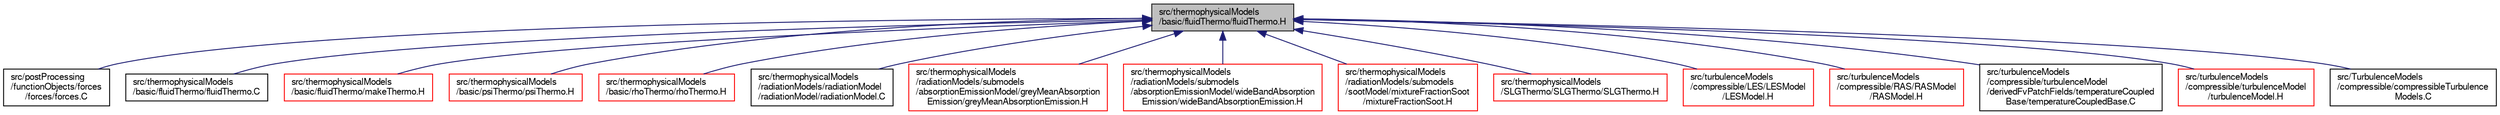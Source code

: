 digraph "src/thermophysicalModels/basic/fluidThermo/fluidThermo.H"
{
  bgcolor="transparent";
  edge [fontname="FreeSans",fontsize="10",labelfontname="FreeSans",labelfontsize="10"];
  node [fontname="FreeSans",fontsize="10",shape=record];
  Node302 [label="src/thermophysicalModels\l/basic/fluidThermo/fluidThermo.H",height=0.2,width=0.4,color="black", fillcolor="grey75", style="filled", fontcolor="black"];
  Node302 -> Node303 [dir="back",color="midnightblue",fontsize="10",style="solid",fontname="FreeSans"];
  Node303 [label="src/postProcessing\l/functionObjects/forces\l/forces/forces.C",height=0.2,width=0.4,color="black",URL="$a13508.html"];
  Node302 -> Node304 [dir="back",color="midnightblue",fontsize="10",style="solid",fontname="FreeSans"];
  Node304 [label="src/thermophysicalModels\l/basic/fluidThermo/fluidThermo.C",height=0.2,width=0.4,color="black",URL="$a15425.html"];
  Node302 -> Node305 [dir="back",color="midnightblue",fontsize="10",style="solid",fontname="FreeSans"];
  Node305 [label="src/thermophysicalModels\l/basic/fluidThermo/makeThermo.H",height=0.2,width=0.4,color="red",URL="$a15431.html",tooltip="Macros for creating basic fluid thermo packages. "];
  Node302 -> Node308 [dir="back",color="midnightblue",fontsize="10",style="solid",fontname="FreeSans"];
  Node308 [label="src/thermophysicalModels\l/basic/psiThermo/psiThermo.H",height=0.2,width=0.4,color="red",URL="$a15461.html"];
  Node302 -> Node369 [dir="back",color="midnightblue",fontsize="10",style="solid",fontname="FreeSans"];
  Node369 [label="src/thermophysicalModels\l/basic/rhoThermo/rhoThermo.H",height=0.2,width=0.4,color="red",URL="$a15476.html"];
  Node302 -> Node498 [dir="back",color="midnightblue",fontsize="10",style="solid",fontname="FreeSans"];
  Node498 [label="src/thermophysicalModels\l/radiationModels/radiationModel\l/radiationModel/radiationModel.C",height=0.2,width=0.4,color="black",URL="$a16001.html"];
  Node302 -> Node499 [dir="back",color="midnightblue",fontsize="10",style="solid",fontname="FreeSans"];
  Node499 [label="src/thermophysicalModels\l/radiationModels/submodels\l/absorptionEmissionModel/greyMeanAbsorption\lEmission/greyMeanAbsorptionEmission.H",height=0.2,width=0.4,color="red",URL="$a16043.html"];
  Node302 -> Node501 [dir="back",color="midnightblue",fontsize="10",style="solid",fontname="FreeSans"];
  Node501 [label="src/thermophysicalModels\l/radiationModels/submodels\l/absorptionEmissionModel/wideBandAbsorption\lEmission/wideBandAbsorptionEmission.H",height=0.2,width=0.4,color="red",URL="$a16061.html"];
  Node302 -> Node504 [dir="back",color="midnightblue",fontsize="10",style="solid",fontname="FreeSans"];
  Node504 [label="src/thermophysicalModels\l/radiationModels/submodels\l/sootModel/mixtureFractionSoot\l/mixtureFractionSoot.H",height=0.2,width=0.4,color="red",URL="$a16088.html"];
  Node302 -> Node507 [dir="back",color="midnightblue",fontsize="10",style="solid",fontname="FreeSans"];
  Node507 [label="src/thermophysicalModels\l/SLGThermo/SLGThermo/SLGThermo.H",height=0.2,width=0.4,color="red",URL="$a16253.html"];
  Node302 -> Node567 [dir="back",color="midnightblue",fontsize="10",style="solid",fontname="FreeSans"];
  Node567 [label="src/turbulenceModels\l/compressible/LES/LESModel\l/LESModel.H",height=0.2,width=0.4,color="red",URL="$a39830.html"];
  Node302 -> Node569 [dir="back",color="midnightblue",fontsize="10",style="solid",fontname="FreeSans"];
  Node569 [label="src/turbulenceModels\l/compressible/RAS/RASModel\l/RASModel.H",height=0.2,width=0.4,color="red",URL="$a40196.html"];
  Node302 -> Node571 [dir="back",color="midnightblue",fontsize="10",style="solid",fontname="FreeSans"];
  Node571 [label="src/turbulenceModels\l/compressible/turbulenceModel\l/derivedFvPatchFields/temperatureCoupled\lBase/temperatureCoupledBase.C",height=0.2,width=0.4,color="black",URL="$a17324.html"];
  Node302 -> Node572 [dir="back",color="midnightblue",fontsize="10",style="solid",fontname="FreeSans"];
  Node572 [label="src/turbulenceModels\l/compressible/turbulenceModel\l/turbulenceModel.H",height=0.2,width=0.4,color="red",URL="$a40268.html"];
  Node302 -> Node574 [dir="back",color="midnightblue",fontsize="10",style="solid",fontname="FreeSans"];
  Node574 [label="src/TurbulenceModels\l/compressible/compressibleTurbulence\lModels.C",height=0.2,width=0.4,color="black",URL="$a39749.html"];
}
